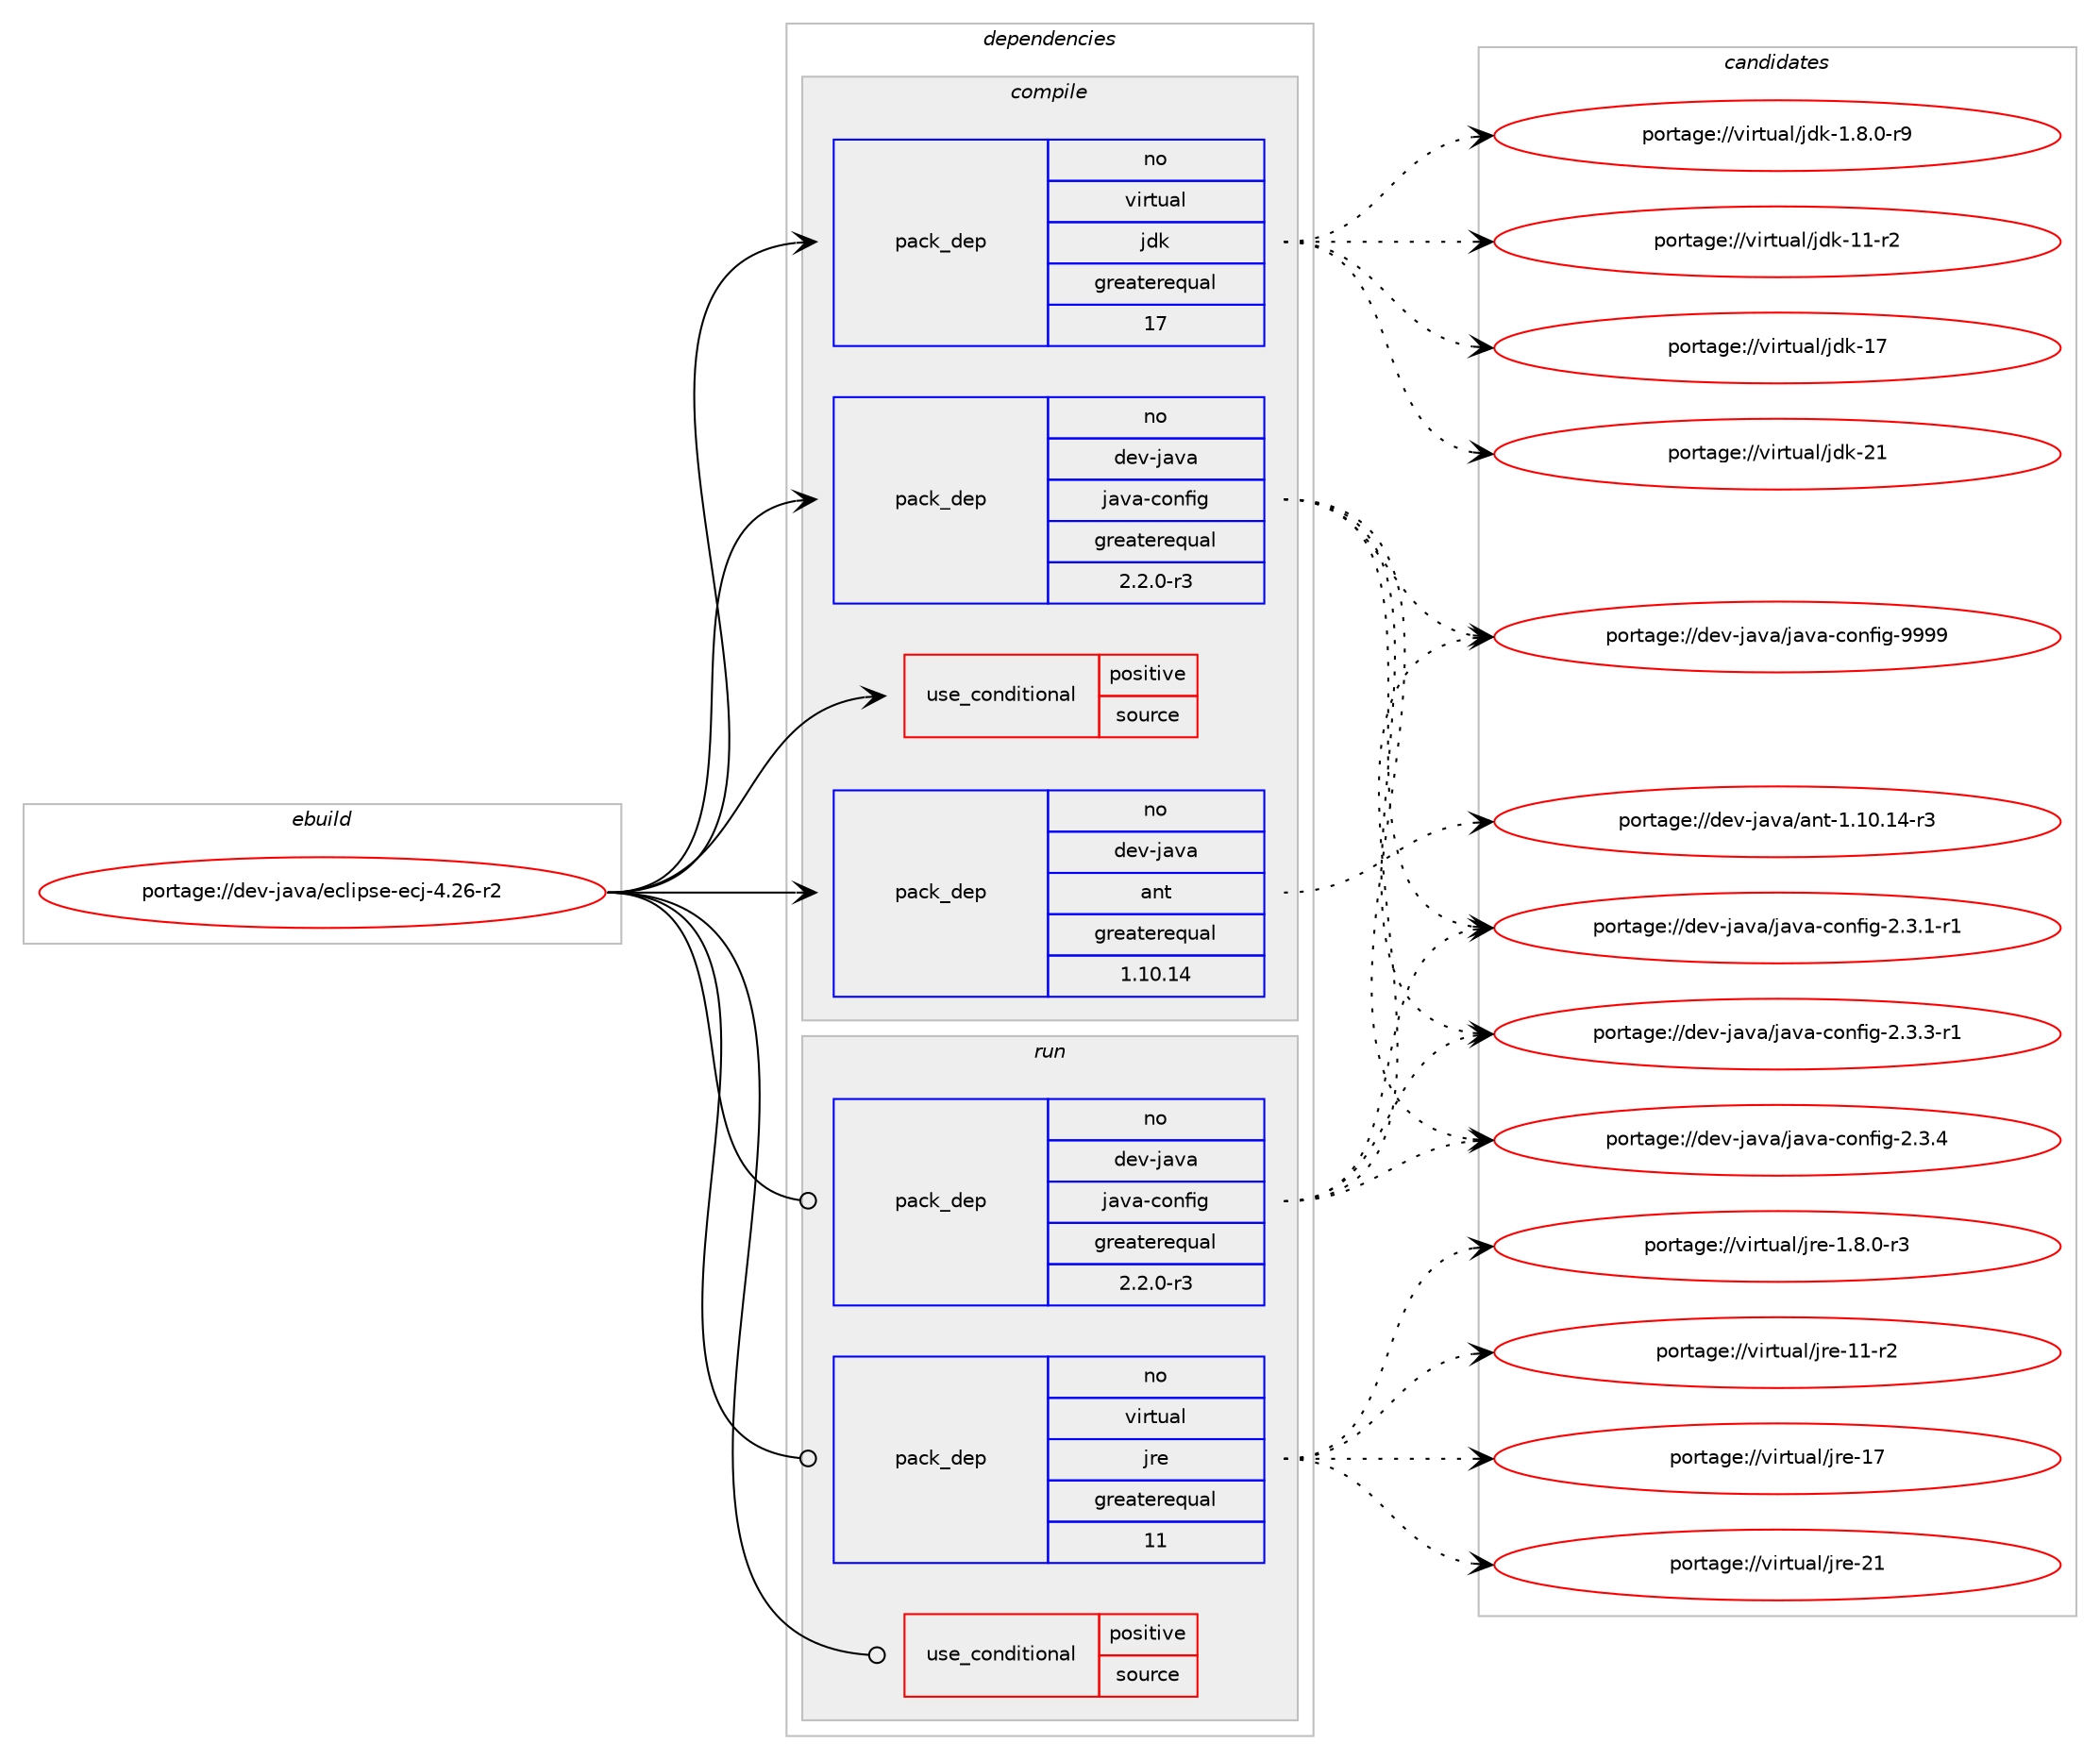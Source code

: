 digraph prolog {

# *************
# Graph options
# *************

newrank=true;
concentrate=true;
compound=true;
graph [rankdir=LR,fontname=Helvetica,fontsize=10,ranksep=1.5];#, ranksep=2.5, nodesep=0.2];
edge  [arrowhead=vee];
node  [fontname=Helvetica,fontsize=10];

# **********
# The ebuild
# **********

subgraph cluster_leftcol {
color=gray;
rank=same;
label=<<i>ebuild</i>>;
id [label="portage://dev-java/eclipse-ecj-4.26-r2", color=red, width=4, href="../dev-java/eclipse-ecj-4.26-r2.svg"];
}

# ****************
# The dependencies
# ****************

subgraph cluster_midcol {
color=gray;
label=<<i>dependencies</i>>;
subgraph cluster_compile {
fillcolor="#eeeeee";
style=filled;
label=<<i>compile</i>>;
subgraph cond21034 {
dependency47374 [label=<<TABLE BORDER="0" CELLBORDER="1" CELLSPACING="0" CELLPADDING="4"><TR><TD ROWSPAN="3" CELLPADDING="10">use_conditional</TD></TR><TR><TD>positive</TD></TR><TR><TD>source</TD></TR></TABLE>>, shape=none, color=red];
# *** BEGIN UNKNOWN DEPENDENCY TYPE (TODO) ***
# dependency47374 -> package_dependency(portage://dev-java/eclipse-ecj-4.26-r2,install,no,app-arch,zip,none,[,,],[],[])
# *** END UNKNOWN DEPENDENCY TYPE (TODO) ***

}
id:e -> dependency47374:w [weight=20,style="solid",arrowhead="vee"];
# *** BEGIN UNKNOWN DEPENDENCY TYPE (TODO) ***
# id -> package_dependency(portage://dev-java/eclipse-ecj-4.26-r2,install,no,app-eselect,eselect-java,none,[,,],[],[])
# *** END UNKNOWN DEPENDENCY TYPE (TODO) ***

subgraph pack25316 {
dependency47375 [label=<<TABLE BORDER="0" CELLBORDER="1" CELLSPACING="0" CELLPADDING="4" WIDTH="220"><TR><TD ROWSPAN="6" CELLPADDING="30">pack_dep</TD></TR><TR><TD WIDTH="110">no</TD></TR><TR><TD>dev-java</TD></TR><TR><TD>ant</TD></TR><TR><TD>greaterequal</TD></TR><TR><TD>1.10.14</TD></TR></TABLE>>, shape=none, color=blue];
}
id:e -> dependency47375:w [weight=20,style="solid",arrowhead="vee"];
subgraph pack25317 {
dependency47376 [label=<<TABLE BORDER="0" CELLBORDER="1" CELLSPACING="0" CELLPADDING="4" WIDTH="220"><TR><TD ROWSPAN="6" CELLPADDING="30">pack_dep</TD></TR><TR><TD WIDTH="110">no</TD></TR><TR><TD>dev-java</TD></TR><TR><TD>java-config</TD></TR><TR><TD>greaterequal</TD></TR><TR><TD>2.2.0-r3</TD></TR></TABLE>>, shape=none, color=blue];
}
id:e -> dependency47376:w [weight=20,style="solid",arrowhead="vee"];
subgraph pack25318 {
dependency47377 [label=<<TABLE BORDER="0" CELLBORDER="1" CELLSPACING="0" CELLPADDING="4" WIDTH="220"><TR><TD ROWSPAN="6" CELLPADDING="30">pack_dep</TD></TR><TR><TD WIDTH="110">no</TD></TR><TR><TD>virtual</TD></TR><TR><TD>jdk</TD></TR><TR><TD>greaterequal</TD></TR><TR><TD>17</TD></TR></TABLE>>, shape=none, color=blue];
}
id:e -> dependency47377:w [weight=20,style="solid",arrowhead="vee"];
}
subgraph cluster_compileandrun {
fillcolor="#eeeeee";
style=filled;
label=<<i>compile and run</i>>;
}
subgraph cluster_run {
fillcolor="#eeeeee";
style=filled;
label=<<i>run</i>>;
subgraph cond21035 {
dependency47378 [label=<<TABLE BORDER="0" CELLBORDER="1" CELLSPACING="0" CELLPADDING="4"><TR><TD ROWSPAN="3" CELLPADDING="10">use_conditional</TD></TR><TR><TD>positive</TD></TR><TR><TD>source</TD></TR></TABLE>>, shape=none, color=red];
# *** BEGIN UNKNOWN DEPENDENCY TYPE (TODO) ***
# dependency47378 -> package_dependency(portage://dev-java/eclipse-ecj-4.26-r2,run,no,app-arch,zip,none,[,,],[],[])
# *** END UNKNOWN DEPENDENCY TYPE (TODO) ***

}
id:e -> dependency47378:w [weight=20,style="solid",arrowhead="odot"];
# *** BEGIN UNKNOWN DEPENDENCY TYPE (TODO) ***
# id -> package_dependency(portage://dev-java/eclipse-ecj-4.26-r2,run,no,app-eselect,eselect-java,none,[,,],[],[])
# *** END UNKNOWN DEPENDENCY TYPE (TODO) ***

subgraph pack25319 {
dependency47379 [label=<<TABLE BORDER="0" CELLBORDER="1" CELLSPACING="0" CELLPADDING="4" WIDTH="220"><TR><TD ROWSPAN="6" CELLPADDING="30">pack_dep</TD></TR><TR><TD WIDTH="110">no</TD></TR><TR><TD>dev-java</TD></TR><TR><TD>java-config</TD></TR><TR><TD>greaterequal</TD></TR><TR><TD>2.2.0-r3</TD></TR></TABLE>>, shape=none, color=blue];
}
id:e -> dependency47379:w [weight=20,style="solid",arrowhead="odot"];
subgraph pack25320 {
dependency47380 [label=<<TABLE BORDER="0" CELLBORDER="1" CELLSPACING="0" CELLPADDING="4" WIDTH="220"><TR><TD ROWSPAN="6" CELLPADDING="30">pack_dep</TD></TR><TR><TD WIDTH="110">no</TD></TR><TR><TD>virtual</TD></TR><TR><TD>jre</TD></TR><TR><TD>greaterequal</TD></TR><TR><TD>11</TD></TR></TABLE>>, shape=none, color=blue];
}
id:e -> dependency47380:w [weight=20,style="solid",arrowhead="odot"];
# *** BEGIN UNKNOWN DEPENDENCY TYPE (TODO) ***
# id -> package_dependency(portage://dev-java/eclipse-ecj-4.26-r2,run,weak,dev-java,ant-eclipse-ecj,none,[,,],[slot(4.26)],[])
# *** END UNKNOWN DEPENDENCY TYPE (TODO) ***

}
}

# **************
# The candidates
# **************

subgraph cluster_choices {
rank=same;
color=gray;
label=<<i>candidates</i>>;

subgraph choice25316 {
color=black;
nodesep=1;
choice100101118451069711897479711011645494649484649524511451 [label="portage://dev-java/ant-1.10.14-r3", color=red, width=4,href="../dev-java/ant-1.10.14-r3.svg"];
dependency47375:e -> choice100101118451069711897479711011645494649484649524511451:w [style=dotted,weight="100"];
}
subgraph choice25317 {
color=black;
nodesep=1;
choice10010111845106971189747106971189745991111101021051034550465146494511449 [label="portage://dev-java/java-config-2.3.1-r1", color=red, width=4,href="../dev-java/java-config-2.3.1-r1.svg"];
choice10010111845106971189747106971189745991111101021051034550465146514511449 [label="portage://dev-java/java-config-2.3.3-r1", color=red, width=4,href="../dev-java/java-config-2.3.3-r1.svg"];
choice1001011184510697118974710697118974599111110102105103455046514652 [label="portage://dev-java/java-config-2.3.4", color=red, width=4,href="../dev-java/java-config-2.3.4.svg"];
choice10010111845106971189747106971189745991111101021051034557575757 [label="portage://dev-java/java-config-9999", color=red, width=4,href="../dev-java/java-config-9999.svg"];
dependency47376:e -> choice10010111845106971189747106971189745991111101021051034550465146494511449:w [style=dotted,weight="100"];
dependency47376:e -> choice10010111845106971189747106971189745991111101021051034550465146514511449:w [style=dotted,weight="100"];
dependency47376:e -> choice1001011184510697118974710697118974599111110102105103455046514652:w [style=dotted,weight="100"];
dependency47376:e -> choice10010111845106971189747106971189745991111101021051034557575757:w [style=dotted,weight="100"];
}
subgraph choice25318 {
color=black;
nodesep=1;
choice11810511411611797108471061001074549465646484511457 [label="portage://virtual/jdk-1.8.0-r9", color=red, width=4,href="../virtual/jdk-1.8.0-r9.svg"];
choice11810511411611797108471061001074549494511450 [label="portage://virtual/jdk-11-r2", color=red, width=4,href="../virtual/jdk-11-r2.svg"];
choice1181051141161179710847106100107454955 [label="portage://virtual/jdk-17", color=red, width=4,href="../virtual/jdk-17.svg"];
choice1181051141161179710847106100107455049 [label="portage://virtual/jdk-21", color=red, width=4,href="../virtual/jdk-21.svg"];
dependency47377:e -> choice11810511411611797108471061001074549465646484511457:w [style=dotted,weight="100"];
dependency47377:e -> choice11810511411611797108471061001074549494511450:w [style=dotted,weight="100"];
dependency47377:e -> choice1181051141161179710847106100107454955:w [style=dotted,weight="100"];
dependency47377:e -> choice1181051141161179710847106100107455049:w [style=dotted,weight="100"];
}
subgraph choice25319 {
color=black;
nodesep=1;
choice10010111845106971189747106971189745991111101021051034550465146494511449 [label="portage://dev-java/java-config-2.3.1-r1", color=red, width=4,href="../dev-java/java-config-2.3.1-r1.svg"];
choice10010111845106971189747106971189745991111101021051034550465146514511449 [label="portage://dev-java/java-config-2.3.3-r1", color=red, width=4,href="../dev-java/java-config-2.3.3-r1.svg"];
choice1001011184510697118974710697118974599111110102105103455046514652 [label="portage://dev-java/java-config-2.3.4", color=red, width=4,href="../dev-java/java-config-2.3.4.svg"];
choice10010111845106971189747106971189745991111101021051034557575757 [label="portage://dev-java/java-config-9999", color=red, width=4,href="../dev-java/java-config-9999.svg"];
dependency47379:e -> choice10010111845106971189747106971189745991111101021051034550465146494511449:w [style=dotted,weight="100"];
dependency47379:e -> choice10010111845106971189747106971189745991111101021051034550465146514511449:w [style=dotted,weight="100"];
dependency47379:e -> choice1001011184510697118974710697118974599111110102105103455046514652:w [style=dotted,weight="100"];
dependency47379:e -> choice10010111845106971189747106971189745991111101021051034557575757:w [style=dotted,weight="100"];
}
subgraph choice25320 {
color=black;
nodesep=1;
choice11810511411611797108471061141014549465646484511451 [label="portage://virtual/jre-1.8.0-r3", color=red, width=4,href="../virtual/jre-1.8.0-r3.svg"];
choice11810511411611797108471061141014549494511450 [label="portage://virtual/jre-11-r2", color=red, width=4,href="../virtual/jre-11-r2.svg"];
choice1181051141161179710847106114101454955 [label="portage://virtual/jre-17", color=red, width=4,href="../virtual/jre-17.svg"];
choice1181051141161179710847106114101455049 [label="portage://virtual/jre-21", color=red, width=4,href="../virtual/jre-21.svg"];
dependency47380:e -> choice11810511411611797108471061141014549465646484511451:w [style=dotted,weight="100"];
dependency47380:e -> choice11810511411611797108471061141014549494511450:w [style=dotted,weight="100"];
dependency47380:e -> choice1181051141161179710847106114101454955:w [style=dotted,weight="100"];
dependency47380:e -> choice1181051141161179710847106114101455049:w [style=dotted,weight="100"];
}
}

}
